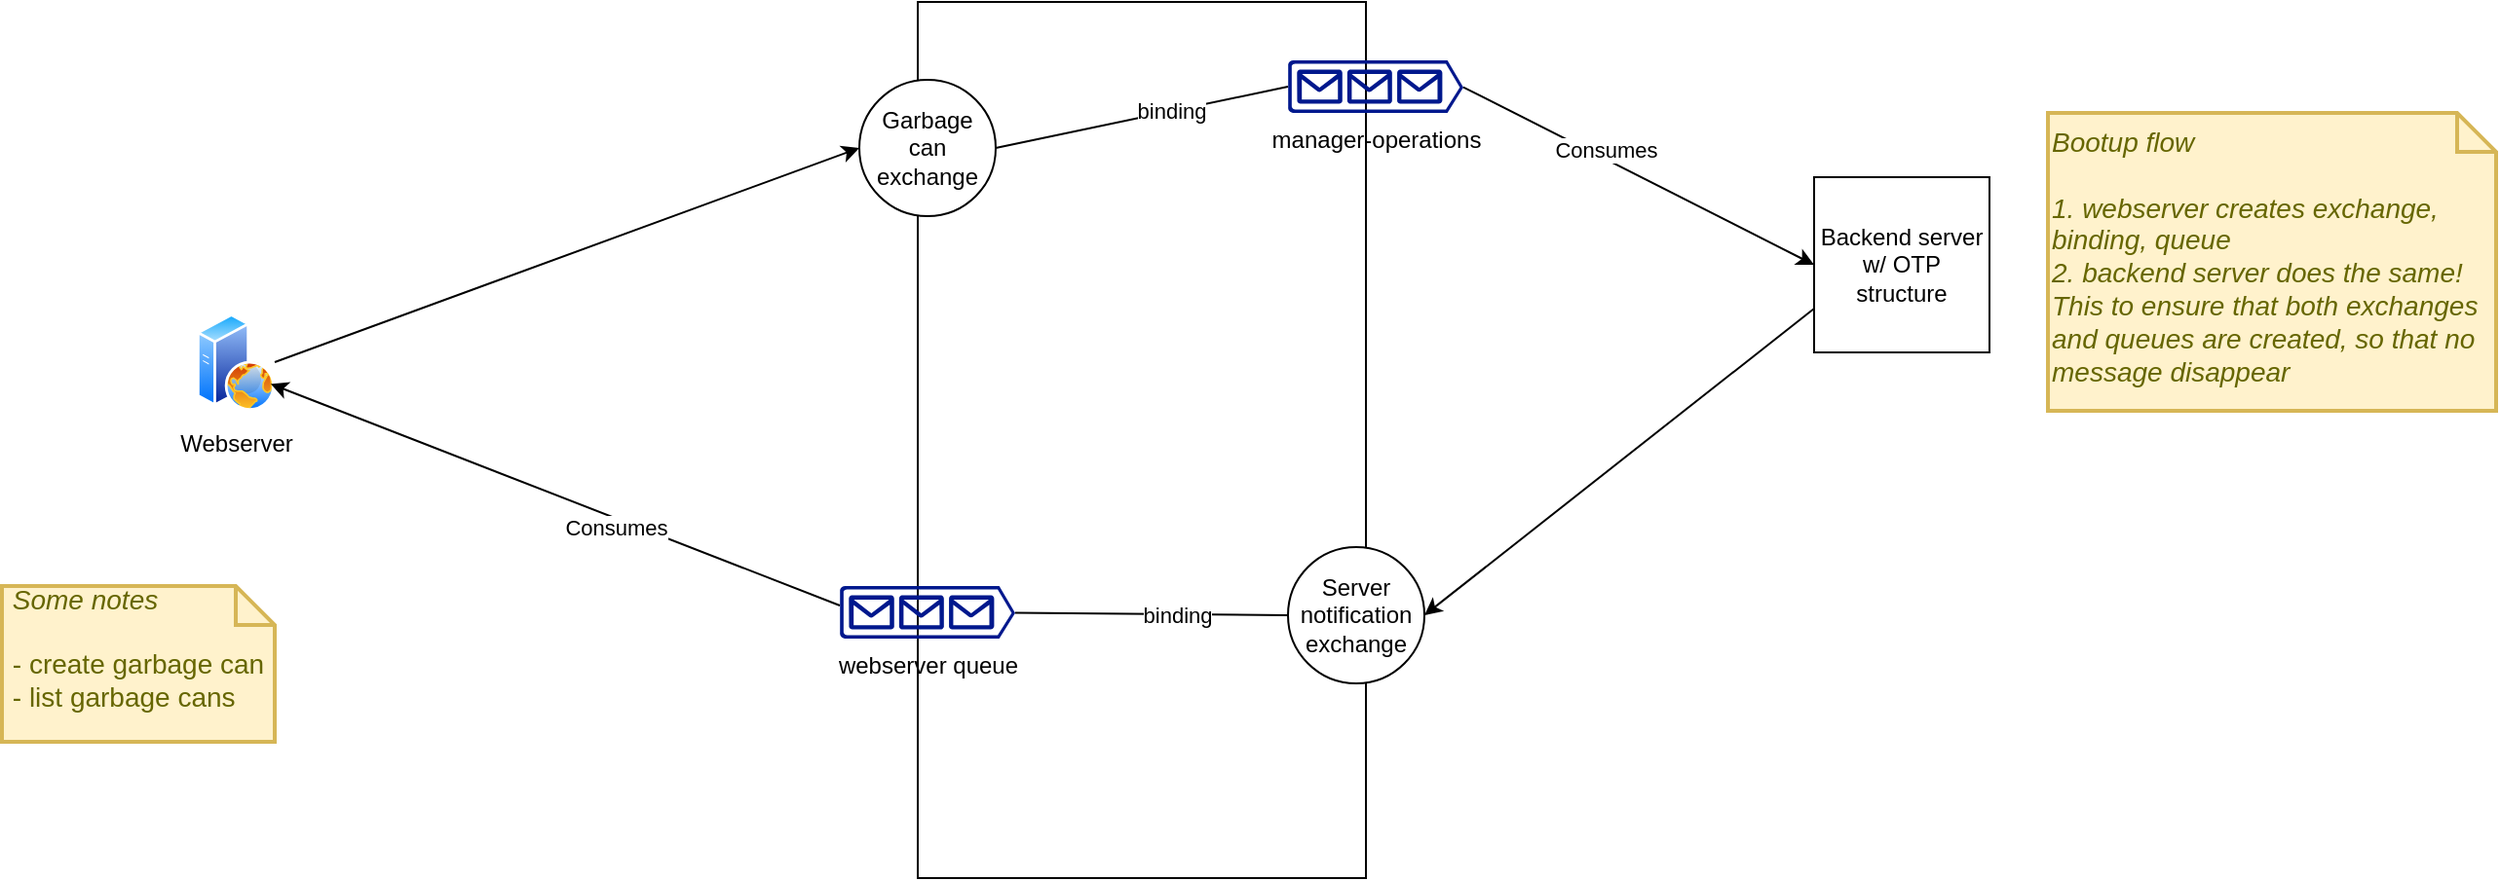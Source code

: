 <mxfile version="15.8.7" type="device"><diagram id="R0YZPQzZUoG22e4UUMS9" name="Page-1"><mxGraphModel dx="1341" dy="864" grid="1" gridSize="10" guides="1" tooltips="1" connect="1" arrows="1" fold="1" page="1" pageScale="1" pageWidth="1500" pageHeight="500" math="0" shadow="0"><root><mxCell id="0"/><mxCell id="1" parent="0"/><mxCell id="jotR9ys0xciN_-wFzNuo-2" value="Webserver" style="aspect=fixed;perimeter=ellipsePerimeter;html=1;align=center;shadow=0;dashed=0;spacingTop=3;image;image=img/lib/active_directory/web_server.svg;" vertex="1" parent="1"><mxGeometry x="130" y="180" width="40" height="50" as="geometry"/></mxCell><mxCell id="jotR9ys0xciN_-wFzNuo-3" value="&lt;div style=&quot;text-align: left&quot;&gt;&lt;i&gt;Some notes&lt;/i&gt;&lt;/div&gt;&lt;div style=&quot;text-align: left&quot;&gt;&lt;span&gt;&lt;br&gt;&lt;/span&gt;&lt;/div&gt;&lt;div style=&quot;text-align: left&quot;&gt;&lt;span&gt;- create garbage can&lt;/span&gt;&lt;/div&gt;&lt;div style=&quot;text-align: left&quot;&gt;&lt;span&gt;- list garbage cans&lt;/span&gt;&lt;/div&gt;&lt;div style=&quot;text-align: left&quot;&gt;&lt;br&gt;&lt;/div&gt;" style="shape=note;strokeWidth=2;fontSize=14;size=20;whiteSpace=wrap;html=1;fillColor=#fff2cc;strokeColor=#d6b656;fontColor=#666600;" vertex="1" parent="1"><mxGeometry x="30" y="320" width="140" height="80" as="geometry"/></mxCell><mxCell id="jotR9ys0xciN_-wFzNuo-5" value="" style="rounded=0;whiteSpace=wrap;html=1;" vertex="1" parent="1"><mxGeometry x="500" y="20" width="230" height="450" as="geometry"/></mxCell><mxCell id="jotR9ys0xciN_-wFzNuo-6" value="" style="endArrow=classic;html=1;rounded=0;exitX=1;exitY=0.5;exitDx=0;exitDy=0;entryX=0;entryY=0.5;entryDx=0;entryDy=0;" edge="1" parent="1" source="jotR9ys0xciN_-wFzNuo-2" target="jotR9ys0xciN_-wFzNuo-7"><mxGeometry width="50" height="50" relative="1" as="geometry"><mxPoint x="640" y="300" as="sourcePoint"/><mxPoint x="460" y="150" as="targetPoint"/></mxGeometry></mxCell><mxCell id="jotR9ys0xciN_-wFzNuo-7" value="Garbage can exchange" style="ellipse;whiteSpace=wrap;html=1;" vertex="1" parent="1"><mxGeometry x="470" y="60" width="70" height="70" as="geometry"/></mxCell><mxCell id="jotR9ys0xciN_-wFzNuo-8" value="Server notification exchange" style="ellipse;whiteSpace=wrap;html=1;" vertex="1" parent="1"><mxGeometry x="690" y="300" width="70" height="70" as="geometry"/></mxCell><mxCell id="jotR9ys0xciN_-wFzNuo-9" value="Backend server w/ OTP structure" style="whiteSpace=wrap;html=1;aspect=fixed;" vertex="1" parent="1"><mxGeometry x="960" y="110" width="90" height="90" as="geometry"/></mxCell><mxCell id="jotR9ys0xciN_-wFzNuo-10" value="manager-operations" style="sketch=0;aspect=fixed;pointerEvents=1;shadow=0;dashed=0;html=1;strokeColor=none;labelPosition=center;verticalLabelPosition=bottom;verticalAlign=top;align=center;fillColor=#00188D;shape=mxgraph.azure.queue_generic" vertex="1" parent="1"><mxGeometry x="690" y="50" width="90" height="27" as="geometry"/></mxCell><mxCell id="jotR9ys0xciN_-wFzNuo-12" value="" style="endArrow=none;html=1;rounded=0;entryX=1;entryY=0.5;entryDx=0;entryDy=0;exitX=0;exitY=0.5;exitDx=0;exitDy=0;exitPerimeter=0;" edge="1" parent="1" source="jotR9ys0xciN_-wFzNuo-10" target="jotR9ys0xciN_-wFzNuo-7"><mxGeometry width="50" height="50" relative="1" as="geometry"><mxPoint x="640" y="270" as="sourcePoint"/><mxPoint x="690" y="220" as="targetPoint"/></mxGeometry></mxCell><mxCell id="jotR9ys0xciN_-wFzNuo-13" value="binding" style="edgeLabel;html=1;align=center;verticalAlign=middle;resizable=0;points=[];" vertex="1" connectable="0" parent="jotR9ys0xciN_-wFzNuo-12"><mxGeometry x="-0.188" relative="1" as="geometry"><mxPoint as="offset"/></mxGeometry></mxCell><mxCell id="jotR9ys0xciN_-wFzNuo-14" value="" style="endArrow=classic;html=1;rounded=0;exitX=1;exitY=0.51;exitDx=0;exitDy=0;entryX=0;entryY=0.5;entryDx=0;entryDy=0;exitPerimeter=0;" edge="1" parent="1" source="jotR9ys0xciN_-wFzNuo-10" target="jotR9ys0xciN_-wFzNuo-9"><mxGeometry width="50" height="50" relative="1" as="geometry"><mxPoint x="180" y="215" as="sourcePoint"/><mxPoint x="480" y="105" as="targetPoint"/></mxGeometry></mxCell><mxCell id="jotR9ys0xciN_-wFzNuo-15" value="Consumes" style="edgeLabel;html=1;align=center;verticalAlign=middle;resizable=0;points=[];" vertex="1" connectable="0" parent="jotR9ys0xciN_-wFzNuo-14"><mxGeometry x="-0.219" y="4" relative="1" as="geometry"><mxPoint as="offset"/></mxGeometry></mxCell><mxCell id="jotR9ys0xciN_-wFzNuo-17" value="" style="endArrow=classic;html=1;rounded=0;exitX=0;exitY=0.75;exitDx=0;exitDy=0;entryX=1;entryY=0.5;entryDx=0;entryDy=0;" edge="1" parent="1" source="jotR9ys0xciN_-wFzNuo-9" target="jotR9ys0xciN_-wFzNuo-8"><mxGeometry width="50" height="50" relative="1" as="geometry"><mxPoint x="640" y="270" as="sourcePoint"/><mxPoint x="690" y="220" as="targetPoint"/></mxGeometry></mxCell><mxCell id="jotR9ys0xciN_-wFzNuo-18" value="webserver queue" style="sketch=0;aspect=fixed;pointerEvents=1;shadow=0;dashed=0;html=1;strokeColor=none;labelPosition=center;verticalLabelPosition=bottom;verticalAlign=top;align=center;fillColor=#00188D;shape=mxgraph.azure.queue_generic;rotation=0;" vertex="1" parent="1"><mxGeometry x="460" y="320" width="90" height="27" as="geometry"/></mxCell><mxCell id="jotR9ys0xciN_-wFzNuo-20" value="" style="endArrow=none;html=1;rounded=0;entryX=1;entryY=0.51;entryDx=0;entryDy=0;exitX=0;exitY=0.5;exitDx=0;exitDy=0;entryPerimeter=0;" edge="1" parent="1" source="jotR9ys0xciN_-wFzNuo-8" target="jotR9ys0xciN_-wFzNuo-18"><mxGeometry width="50" height="50" relative="1" as="geometry"><mxPoint x="700" y="73.5" as="sourcePoint"/><mxPoint x="550" y="105" as="targetPoint"/></mxGeometry></mxCell><mxCell id="jotR9ys0xciN_-wFzNuo-21" value="binding" style="edgeLabel;html=1;align=center;verticalAlign=middle;resizable=0;points=[];" vertex="1" connectable="0" parent="jotR9ys0xciN_-wFzNuo-20"><mxGeometry x="-0.188" relative="1" as="geometry"><mxPoint as="offset"/></mxGeometry></mxCell><mxCell id="jotR9ys0xciN_-wFzNuo-23" value="" style="endArrow=classic;html=1;rounded=0;exitX=1;exitY=0.51;exitDx=0;exitDy=0;entryX=1;entryY=0.75;entryDx=0;entryDy=0;exitPerimeter=0;" edge="1" parent="1" target="jotR9ys0xciN_-wFzNuo-2"><mxGeometry width="50" height="50" relative="1" as="geometry"><mxPoint x="460" y="330" as="sourcePoint"/><mxPoint x="640" y="421.23" as="targetPoint"/></mxGeometry></mxCell><mxCell id="jotR9ys0xciN_-wFzNuo-24" value="Consumes" style="edgeLabel;html=1;align=center;verticalAlign=middle;resizable=0;points=[];" vertex="1" connectable="0" parent="jotR9ys0xciN_-wFzNuo-23"><mxGeometry x="-0.219" y="4" relative="1" as="geometry"><mxPoint as="offset"/></mxGeometry></mxCell><mxCell id="jotR9ys0xciN_-wFzNuo-25" value="&lt;div style=&quot;&quot;&gt;&lt;i&gt;Bootup flow&lt;/i&gt;&lt;/div&gt;&lt;div style=&quot;&quot;&gt;&lt;i&gt;&lt;br&gt;&lt;/i&gt;&lt;/div&gt;&lt;div style=&quot;&quot;&gt;&lt;i&gt;1. webserver creates exchange, binding, queue&lt;/i&gt;&lt;/div&gt;&lt;div style=&quot;&quot;&gt;&lt;i&gt;2. backend server does the same! This to ensure that both exchanges and queues are created, so that no message disappear&lt;/i&gt;&lt;/div&gt;" style="shape=note;strokeWidth=2;fontSize=14;size=20;whiteSpace=wrap;html=1;fillColor=#fff2cc;strokeColor=#d6b656;fontColor=#666600;align=left;verticalAlign=top;" vertex="1" parent="1"><mxGeometry x="1080" y="77" width="230" height="153" as="geometry"/></mxCell></root></mxGraphModel></diagram></mxfile>